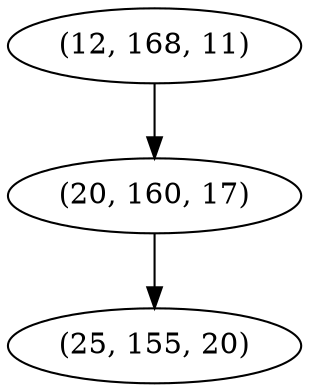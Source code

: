 digraph tree {
    "(12, 168, 11)";
    "(20, 160, 17)";
    "(25, 155, 20)";
    "(12, 168, 11)" -> "(20, 160, 17)";
    "(20, 160, 17)" -> "(25, 155, 20)";
}

